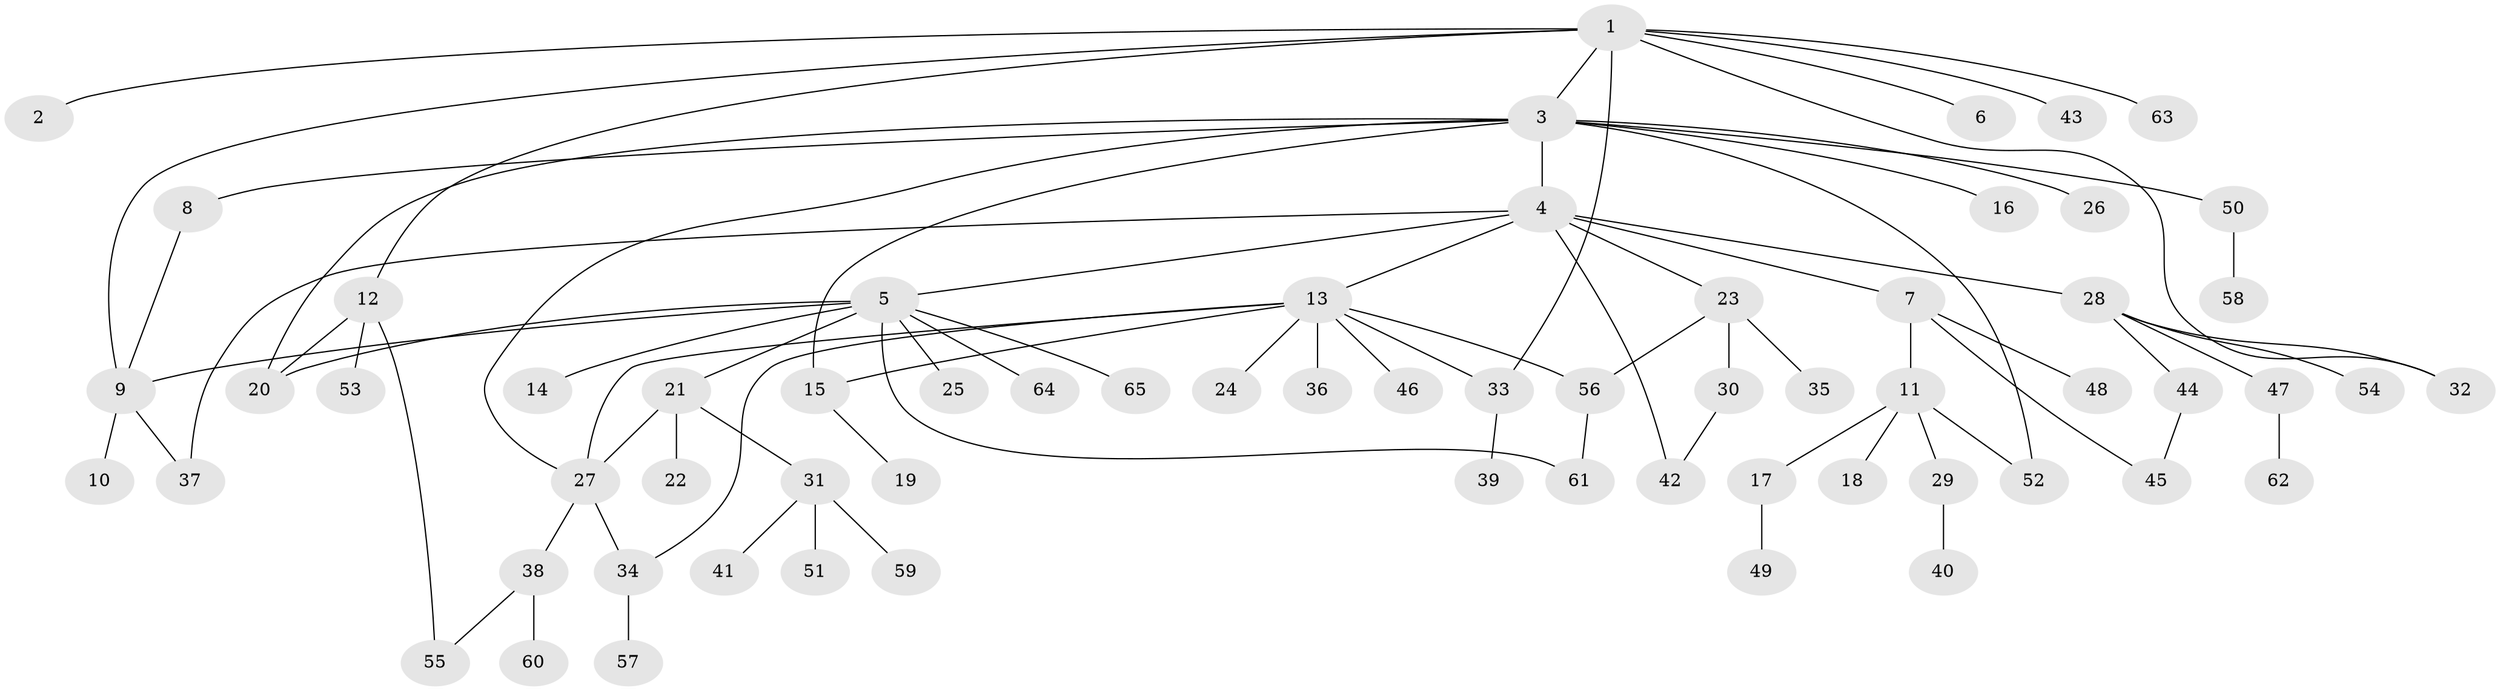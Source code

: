 // coarse degree distribution, {9: 0.0425531914893617, 1: 0.574468085106383, 11: 0.02127659574468085, 8: 0.0425531914893617, 7: 0.0425531914893617, 2: 0.1276595744680851, 4: 0.06382978723404255, 3: 0.0851063829787234}
// Generated by graph-tools (version 1.1) at 2025/51/02/27/25 19:51:58]
// undirected, 65 vertices, 81 edges
graph export_dot {
graph [start="1"]
  node [color=gray90,style=filled];
  1;
  2;
  3;
  4;
  5;
  6;
  7;
  8;
  9;
  10;
  11;
  12;
  13;
  14;
  15;
  16;
  17;
  18;
  19;
  20;
  21;
  22;
  23;
  24;
  25;
  26;
  27;
  28;
  29;
  30;
  31;
  32;
  33;
  34;
  35;
  36;
  37;
  38;
  39;
  40;
  41;
  42;
  43;
  44;
  45;
  46;
  47;
  48;
  49;
  50;
  51;
  52;
  53;
  54;
  55;
  56;
  57;
  58;
  59;
  60;
  61;
  62;
  63;
  64;
  65;
  1 -- 2;
  1 -- 3;
  1 -- 6;
  1 -- 9;
  1 -- 12;
  1 -- 32;
  1 -- 33;
  1 -- 43;
  1 -- 63;
  3 -- 4;
  3 -- 8;
  3 -- 15;
  3 -- 16;
  3 -- 20;
  3 -- 26;
  3 -- 27;
  3 -- 50;
  3 -- 52;
  4 -- 5;
  4 -- 7;
  4 -- 13;
  4 -- 23;
  4 -- 28;
  4 -- 37;
  4 -- 42;
  5 -- 9;
  5 -- 14;
  5 -- 20;
  5 -- 21;
  5 -- 25;
  5 -- 61;
  5 -- 64;
  5 -- 65;
  7 -- 11;
  7 -- 45;
  7 -- 48;
  8 -- 9;
  9 -- 10;
  9 -- 37;
  11 -- 17;
  11 -- 18;
  11 -- 29;
  11 -- 52;
  12 -- 20;
  12 -- 53;
  12 -- 55;
  13 -- 15;
  13 -- 24;
  13 -- 27;
  13 -- 33;
  13 -- 34;
  13 -- 36;
  13 -- 46;
  13 -- 56;
  15 -- 19;
  17 -- 49;
  21 -- 22;
  21 -- 27;
  21 -- 31;
  23 -- 30;
  23 -- 35;
  23 -- 56;
  27 -- 34;
  27 -- 38;
  28 -- 32;
  28 -- 44;
  28 -- 47;
  28 -- 54;
  29 -- 40;
  30 -- 42;
  31 -- 41;
  31 -- 51;
  31 -- 59;
  33 -- 39;
  34 -- 57;
  38 -- 55;
  38 -- 60;
  44 -- 45;
  47 -- 62;
  50 -- 58;
  56 -- 61;
}
